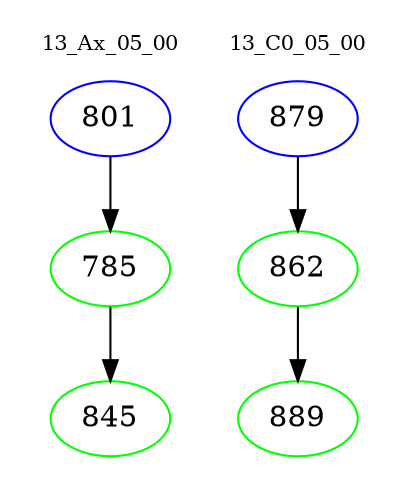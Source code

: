 digraph{
subgraph cluster_0 {
color = white
label = "13_Ax_05_00";
fontsize=10;
T0_801 [label="801", color="blue"]
T0_801 -> T0_785 [color="black"]
T0_785 [label="785", color="green"]
T0_785 -> T0_845 [color="black"]
T0_845 [label="845", color="green"]
}
subgraph cluster_1 {
color = white
label = "13_C0_05_00";
fontsize=10;
T1_879 [label="879", color="blue"]
T1_879 -> T1_862 [color="black"]
T1_862 [label="862", color="green"]
T1_862 -> T1_889 [color="black"]
T1_889 [label="889", color="green"]
}
}
